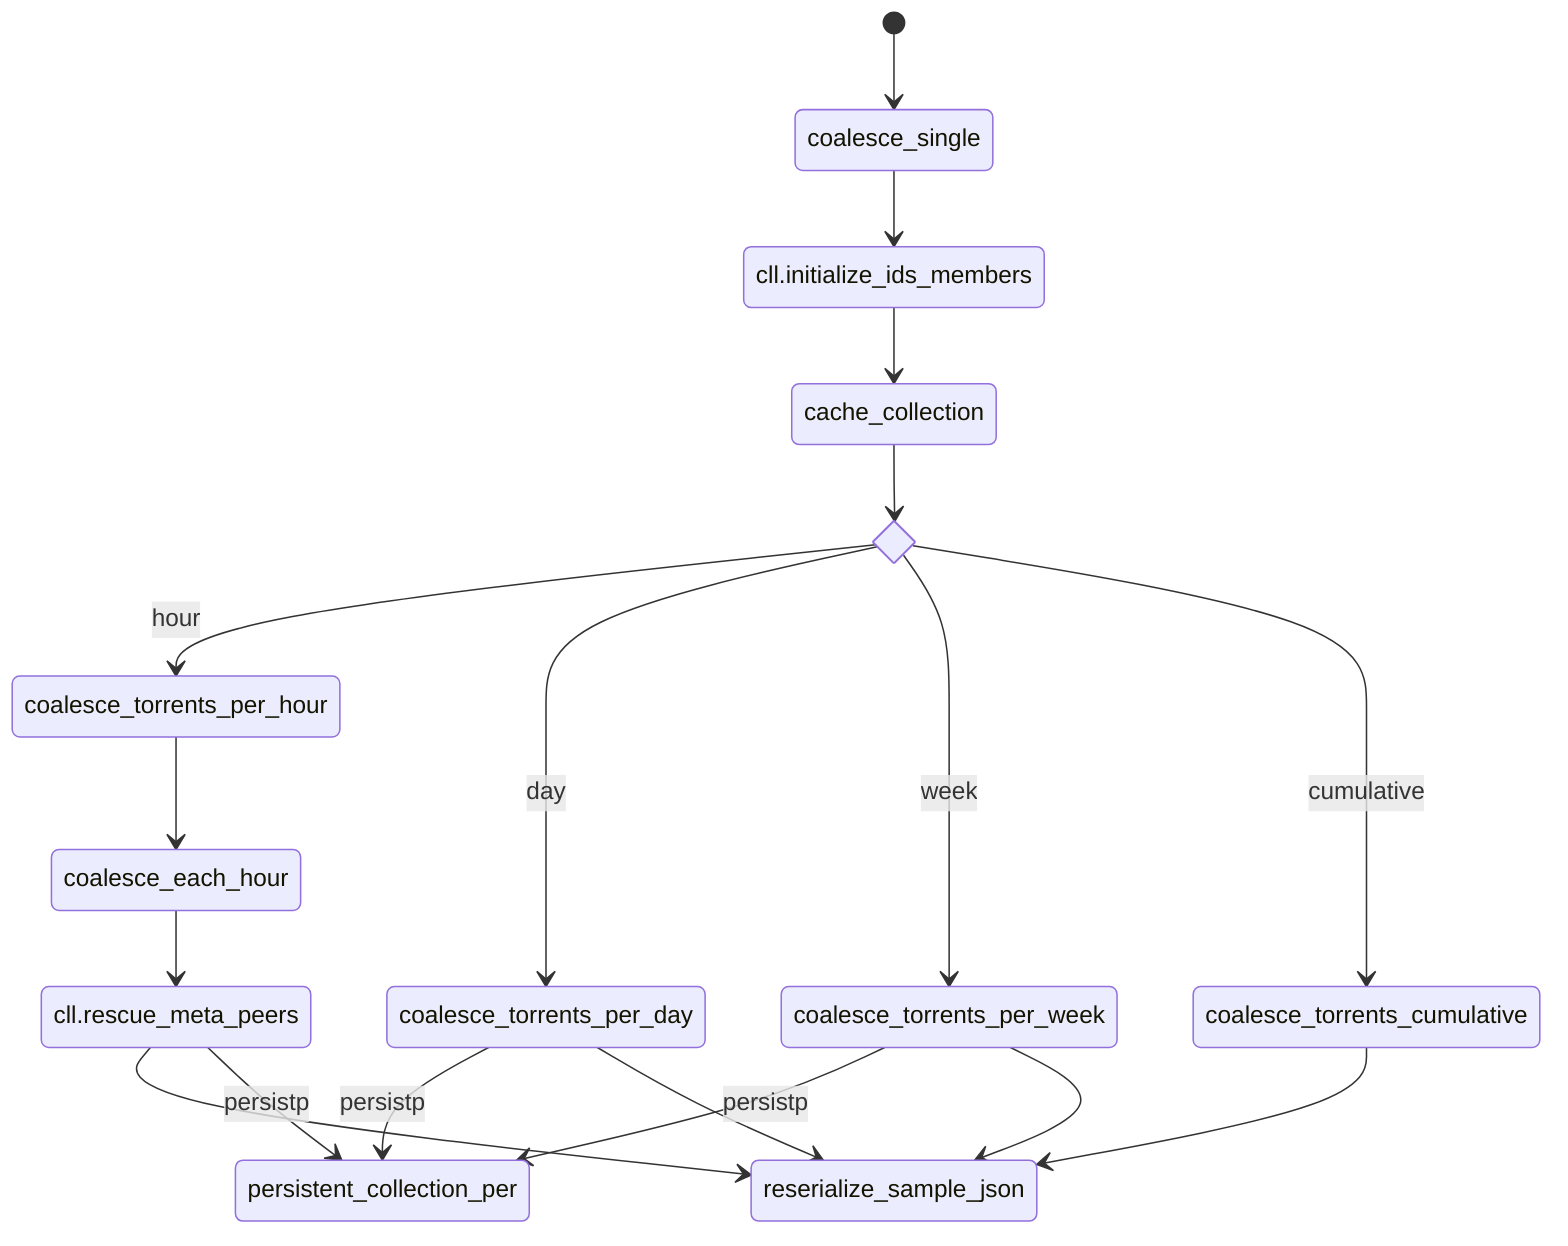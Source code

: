 stateDiagram-v2
    [*] --> coalesce_single
    coalesce_single --> cll.initialize_ids_members
    cll.initialize_ids_members --> cache_collection

    state if_state<<choice>>
    cache_collection --> if_state

    if_state --> coalesce_torrents_per_hour : hour
    coalesce_torrents_per_hour --> coalesce_each_hour
    coalesce_each_hour --> cll.rescue_meta_peers
    cll.rescue_meta_peers --> reserialize_sample_json	
    cll.rescue_meta_peers --> persistent_collection_per : persistp


    if_state --> coalesce_torrents_per_day : day
    coalesce_torrents_per_day --> persistent_collection_per : persistp
    coalesce_torrents_per_day --> reserialize_sample_json
    
    if_state --> coalesce_torrents_per_week : week
    coalesce_torrents_per_week --> persistent_collection_per : persistp
    coalesce_torrents_per_week --> reserialize_sample_json

    if_state --> coalesce_torrents_cumulative : cumulative
    coalesce_torrents_cumulative --> reserialize_sample_json